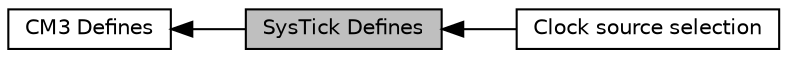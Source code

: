 digraph "SysTick Defines"
{
  edge [fontname="Helvetica",fontsize="10",labelfontname="Helvetica",labelfontsize="10"];
  node [fontname="Helvetica",fontsize="10",shape=record];
  rankdir=LR;
  Node2 [label="Clock source selection",height=0.2,width=0.4,color="black", fillcolor="white", style="filled",URL="$group__systick__clksource.html"];
  Node1 [label="CM3 Defines",height=0.2,width=0.4,color="black", fillcolor="white", style="filled",URL="$group__CM3__defines.html",tooltip="Defined Constants and Types for Cortex M3 core features. "];
  Node0 [label="SysTick Defines",height=0.2,width=0.4,color="black", fillcolor="grey75", style="filled", fontcolor="black"];
  Node1->Node0 [shape=plaintext, dir="back", style="solid"];
  Node0->Node2 [shape=plaintext, dir="back", style="solid"];
}
